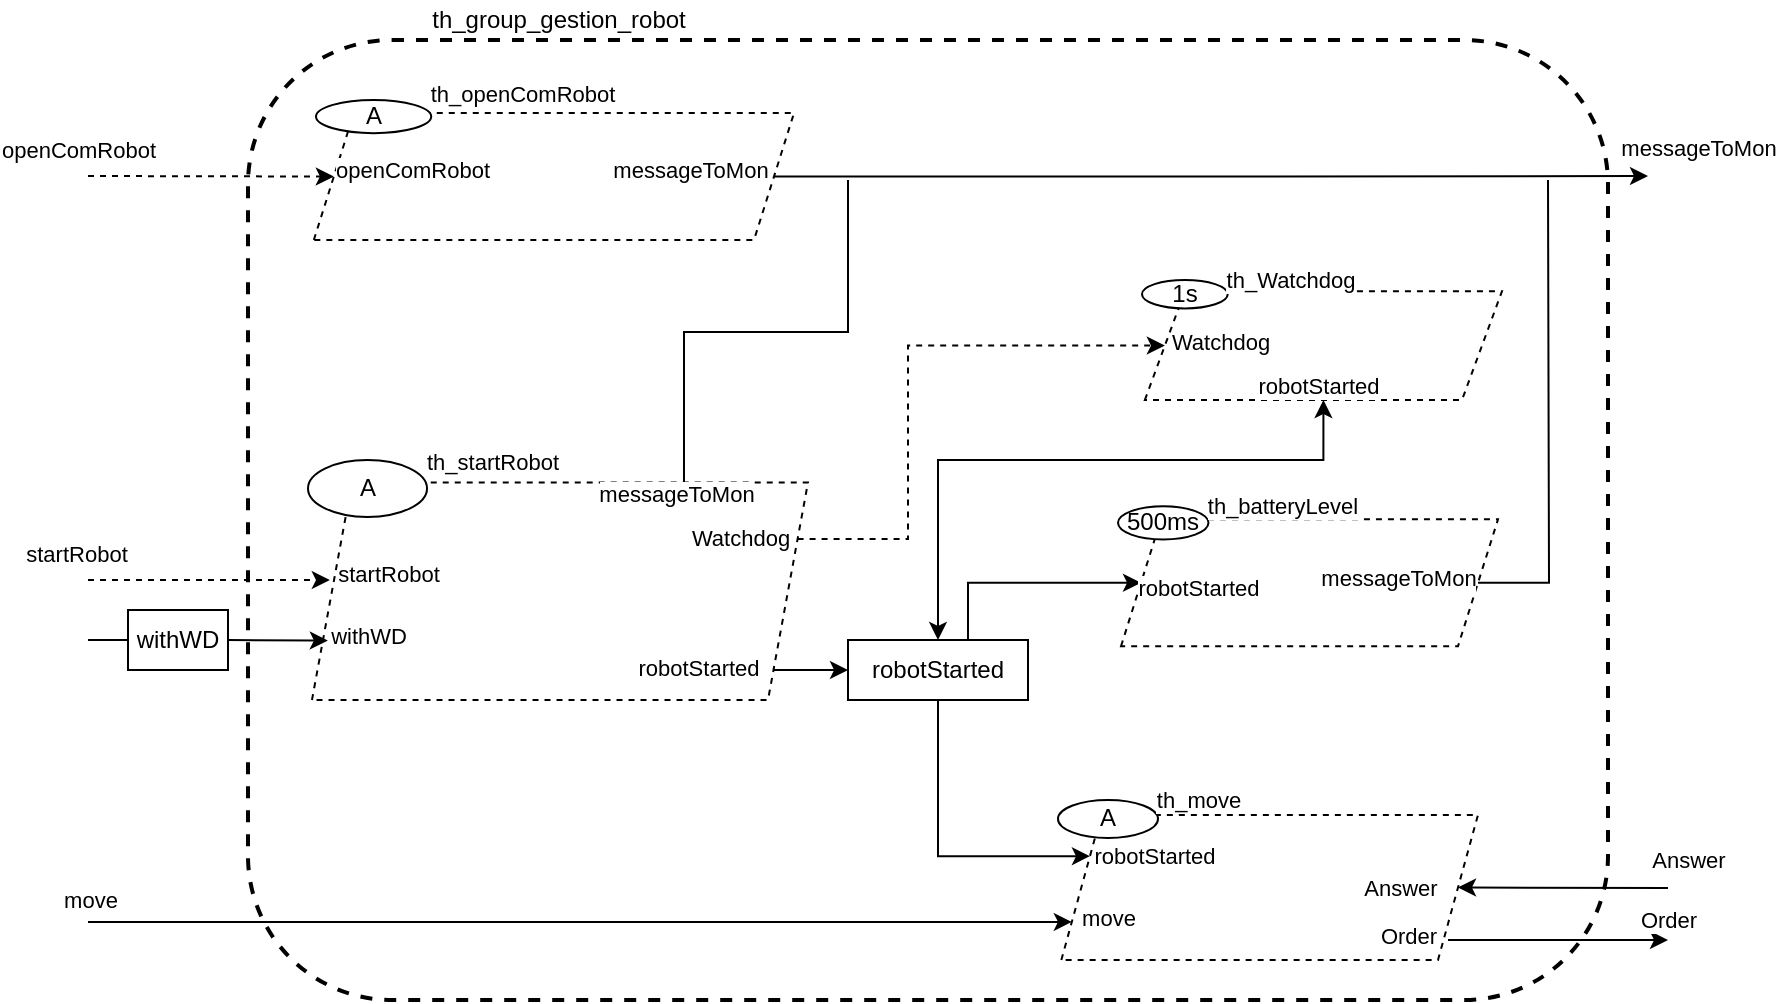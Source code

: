 <mxfile version="16.6.1" type="github">
  <diagram id="WlLERivJvHOrQGwCGo-z" name="Page-1">
    <mxGraphModel dx="1422" dy="772" grid="1" gridSize="10" guides="1" tooltips="1" connect="1" arrows="1" fold="1" page="1" pageScale="1" pageWidth="827" pageHeight="1169" math="0" shadow="0">
      <root>
        <mxCell id="0" />
        <mxCell id="1" parent="0" />
        <mxCell id="svfuUnnYPEn1SZQeDjv_-2" value="" style="group" parent="1" vertex="1" connectable="0">
          <mxGeometry x="230" y="770" width="250" height="120" as="geometry" />
        </mxCell>
        <mxCell id="-C2Bd3RJ06ezDWMRbkp3-7" value="" style="shape=parallelogram;perimeter=parallelogramPerimeter;whiteSpace=wrap;html=1;fixedSize=1;dashed=1;" parent="svfuUnnYPEn1SZQeDjv_-2" vertex="1">
          <mxGeometry x="1.984" y="11.2" width="248.016" height="108.8" as="geometry" />
        </mxCell>
        <mxCell id="-C2Bd3RJ06ezDWMRbkp3-36" value="A" style="ellipse;whiteSpace=wrap;html=1;" parent="svfuUnnYPEn1SZQeDjv_-2" vertex="1">
          <mxGeometry width="59.524" height="28.444" as="geometry" />
        </mxCell>
        <mxCell id="svfuUnnYPEn1SZQeDjv_-17" value="th_startRobot" style="edgeLabel;html=1;align=center;verticalAlign=middle;resizable=0;points=[];" parent="svfuUnnYPEn1SZQeDjv_-2" vertex="1" connectable="0">
          <mxGeometry x="83.333" y="5.111" as="geometry">
            <mxPoint x="8" y="-4" as="offset" />
          </mxGeometry>
        </mxCell>
        <mxCell id="svfuUnnYPEn1SZQeDjv_-34" value="startRobot" style="edgeLabel;html=1;align=center;verticalAlign=middle;resizable=0;points=[];" parent="svfuUnnYPEn1SZQeDjv_-2" vertex="1" connectable="0">
          <mxGeometry x="40.0" y="57.038" as="geometry" />
        </mxCell>
        <mxCell id="svfuUnnYPEn1SZQeDjv_-35" value="withWD" style="edgeLabel;html=1;align=center;verticalAlign=middle;resizable=0;points=[];" parent="svfuUnnYPEn1SZQeDjv_-2" vertex="1" connectable="0">
          <mxGeometry x="28.0" y="86.998" as="geometry">
            <mxPoint x="2" y="1" as="offset" />
          </mxGeometry>
        </mxCell>
        <mxCell id="svfuUnnYPEn1SZQeDjv_-50" value="robotStarted" style="edgeLabel;html=1;align=center;verticalAlign=middle;resizable=0;points=[];" parent="svfuUnnYPEn1SZQeDjv_-2" vertex="1" connectable="0">
          <mxGeometry x="200.0" y="109.996" as="geometry">
            <mxPoint x="-5" y="-6" as="offset" />
          </mxGeometry>
        </mxCell>
        <mxCell id="-C2Bd3RJ06ezDWMRbkp3-57" style="rounded=0;orthogonalLoop=1;jettySize=auto;html=1;dashed=1;strokeColor=default;entryX=0;entryY=0.5;entryDx=0;entryDy=0;" parent="1" target="svfuUnnYPEn1SZQeDjv_-10" edge="1">
          <mxGeometry relative="1" as="geometry">
            <mxPoint x="120" y="628" as="sourcePoint" />
            <mxPoint x="550" y="350" as="targetPoint" />
          </mxGeometry>
        </mxCell>
        <mxCell id="svfuUnnYPEn1SZQeDjv_-24" value="openComRobot" style="edgeLabel;html=1;align=center;verticalAlign=middle;resizable=0;points=[];" parent="-C2Bd3RJ06ezDWMRbkp3-57" vertex="1" connectable="0">
          <mxGeometry x="0.467" relative="1" as="geometry">
            <mxPoint x="-95" y="-13" as="offset" />
          </mxGeometry>
        </mxCell>
        <mxCell id="-C2Bd3RJ06ezDWMRbkp3-63" value="" style="rounded=1;whiteSpace=wrap;html=1;dashed=1;strokeWidth=2;fillColor=none;" parent="1" vertex="1">
          <mxGeometry x="200" y="560" width="680" height="480" as="geometry" />
        </mxCell>
        <mxCell id="svfuUnnYPEn1SZQeDjv_-43" style="edgeStyle=orthogonalEdgeStyle;rounded=0;orthogonalLoop=1;jettySize=auto;html=1;exitX=0.5;exitY=0;exitDx=0;exitDy=0;entryX=0.5;entryY=1;entryDx=0;entryDy=0;endArrow=classic;endFill=1;startArrow=classic;startFill=1;" parent="1" source="-C2Bd3RJ06ezDWMRbkp3-61" target="svfuUnnYPEn1SZQeDjv_-4" edge="1">
          <mxGeometry relative="1" as="geometry">
            <Array as="points">
              <mxPoint x="545" y="770" />
              <mxPoint x="738" y="770" />
            </Array>
          </mxGeometry>
        </mxCell>
        <mxCell id="svfuUnnYPEn1SZQeDjv_-45" style="edgeStyle=orthogonalEdgeStyle;rounded=0;orthogonalLoop=1;jettySize=auto;html=1;exitX=1;exitY=0;exitDx=0;exitDy=0;entryX=0;entryY=0.5;entryDx=0;entryDy=0;endArrow=classic;endFill=1;" parent="1" source="-C2Bd3RJ06ezDWMRbkp3-61" target="svfuUnnYPEn1SZQeDjv_-7" edge="1">
          <mxGeometry relative="1" as="geometry">
            <Array as="points">
              <mxPoint x="560" y="860" />
              <mxPoint x="560" y="831" />
            </Array>
          </mxGeometry>
        </mxCell>
        <mxCell id="svfuUnnYPEn1SZQeDjv_-46" style="edgeStyle=orthogonalEdgeStyle;rounded=0;orthogonalLoop=1;jettySize=auto;html=1;exitX=0.5;exitY=1;exitDx=0;exitDy=0;entryX=0;entryY=0.25;entryDx=0;entryDy=0;endArrow=classic;endFill=1;startArrow=none;startFill=0;" parent="1" source="-C2Bd3RJ06ezDWMRbkp3-61" target="svfuUnnYPEn1SZQeDjv_-13" edge="1">
          <mxGeometry relative="1" as="geometry">
            <Array as="points">
              <mxPoint x="545" y="968" />
            </Array>
          </mxGeometry>
        </mxCell>
        <mxCell id="-C2Bd3RJ06ezDWMRbkp3-61" value="robotStarted" style="rounded=0;whiteSpace=wrap;html=1;" parent="1" vertex="1">
          <mxGeometry x="500" y="860" width="90" height="30" as="geometry" />
        </mxCell>
        <mxCell id="svfuUnnYPEn1SZQeDjv_-3" value="" style="group" parent="1" vertex="1" connectable="0">
          <mxGeometry x="647" y="680" width="180" height="60" as="geometry" />
        </mxCell>
        <mxCell id="svfuUnnYPEn1SZQeDjv_-4" value="" style="shape=parallelogram;perimeter=parallelogramPerimeter;whiteSpace=wrap;html=1;fixedSize=1;dashed=1;" parent="svfuUnnYPEn1SZQeDjv_-3" vertex="1">
          <mxGeometry x="1.429" y="5.6" width="178.571" height="54.4" as="geometry" />
        </mxCell>
        <mxCell id="svfuUnnYPEn1SZQeDjv_-5" value="1s" style="ellipse;whiteSpace=wrap;html=1;" parent="svfuUnnYPEn1SZQeDjv_-3" vertex="1">
          <mxGeometry width="42.857" height="14.222" as="geometry" />
        </mxCell>
        <mxCell id="svfuUnnYPEn1SZQeDjv_-18" value="th_Watchdog" style="edgeLabel;html=1;align=center;verticalAlign=middle;resizable=0;points=[];" parent="svfuUnnYPEn1SZQeDjv_-3" vertex="1" connectable="0">
          <mxGeometry x="74.0" as="geometry" />
        </mxCell>
        <mxCell id="svfuUnnYPEn1SZQeDjv_-47" value="robotStarted" style="edgeLabel;html=1;align=center;verticalAlign=middle;resizable=0;points=[];" parent="svfuUnnYPEn1SZQeDjv_-3" vertex="1" connectable="0">
          <mxGeometry x="92.71" y="58.996" as="geometry">
            <mxPoint x="-5" y="-6" as="offset" />
          </mxGeometry>
        </mxCell>
        <mxCell id="svfuUnnYPEn1SZQeDjv_-64" value="Watchdog" style="edgeLabel;html=1;align=center;verticalAlign=middle;resizable=0;points=[];" parent="svfuUnnYPEn1SZQeDjv_-3" vertex="1" connectable="0">
          <mxGeometry x="38.998" y="31.005" as="geometry" />
        </mxCell>
        <mxCell id="svfuUnnYPEn1SZQeDjv_-21" value="" style="group" parent="1" vertex="1" connectable="0">
          <mxGeometry x="635" y="793.14" width="190" height="70" as="geometry" />
        </mxCell>
        <mxCell id="svfuUnnYPEn1SZQeDjv_-6" value="" style="group" parent="svfuUnnYPEn1SZQeDjv_-21" vertex="1" connectable="0">
          <mxGeometry width="190" height="70" as="geometry" />
        </mxCell>
        <mxCell id="svfuUnnYPEn1SZQeDjv_-7" value="" style="shape=parallelogram;perimeter=parallelogramPerimeter;whiteSpace=wrap;html=1;fixedSize=1;dashed=1;" parent="svfuUnnYPEn1SZQeDjv_-6" vertex="1">
          <mxGeometry x="1.508" y="6.533" width="188.492" height="63.467" as="geometry" />
        </mxCell>
        <mxCell id="svfuUnnYPEn1SZQeDjv_-8" value="500ms" style="ellipse;whiteSpace=wrap;html=1;" parent="svfuUnnYPEn1SZQeDjv_-6" vertex="1">
          <mxGeometry width="45.238" height="16.593" as="geometry" />
        </mxCell>
        <mxCell id="svfuUnnYPEn1SZQeDjv_-48" value="robotStarted" style="edgeLabel;html=1;align=center;verticalAlign=middle;resizable=0;points=[];" parent="svfuUnnYPEn1SZQeDjv_-6" vertex="1" connectable="0">
          <mxGeometry x="45.24" y="46.856" as="geometry">
            <mxPoint x="-5" y="-6" as="offset" />
          </mxGeometry>
        </mxCell>
        <mxCell id="svfuUnnYPEn1SZQeDjv_-20" value="th_batteryLevel" style="edgeLabel;html=1;align=center;verticalAlign=middle;resizable=0;points=[];" parent="svfuUnnYPEn1SZQeDjv_-21" vertex="1" connectable="0">
          <mxGeometry x="82.0" as="geometry" />
        </mxCell>
        <mxCell id="svfuUnnYPEn1SZQeDjv_-23" value="" style="group" parent="1" vertex="1" connectable="0">
          <mxGeometry x="234" y="590" width="242" height="70" as="geometry" />
        </mxCell>
        <mxCell id="svfuUnnYPEn1SZQeDjv_-9" value="" style="group" parent="svfuUnnYPEn1SZQeDjv_-23" vertex="1" connectable="0">
          <mxGeometry width="242" height="70" as="geometry" />
        </mxCell>
        <mxCell id="svfuUnnYPEn1SZQeDjv_-10" value="" style="shape=parallelogram;perimeter=parallelogramPerimeter;whiteSpace=wrap;html=1;fixedSize=1;dashed=1;" parent="svfuUnnYPEn1SZQeDjv_-9" vertex="1">
          <mxGeometry x="-1.079" y="6.533" width="240.079" height="63.467" as="geometry" />
        </mxCell>
        <mxCell id="svfuUnnYPEn1SZQeDjv_-11" value="A" style="ellipse;whiteSpace=wrap;html=1;" parent="svfuUnnYPEn1SZQeDjv_-9" vertex="1">
          <mxGeometry width="57.619" height="16.593" as="geometry" />
        </mxCell>
        <mxCell id="svfuUnnYPEn1SZQeDjv_-25" value="openComRobot" style="edgeLabel;html=1;align=center;verticalAlign=middle;resizable=0;points=[];" parent="svfuUnnYPEn1SZQeDjv_-9" vertex="1" connectable="0">
          <mxGeometry x="48.0" y="35.004" as="geometry" />
        </mxCell>
        <mxCell id="svfuUnnYPEn1SZQeDjv_-16" value="th_openComRobot" style="edgeLabel;html=1;align=center;verticalAlign=middle;resizable=0;points=[];" parent="svfuUnnYPEn1SZQeDjv_-23" vertex="1" connectable="0">
          <mxGeometry x="100.0" as="geometry">
            <mxPoint x="3" y="-3" as="offset" />
          </mxGeometry>
        </mxCell>
        <mxCell id="svfuUnnYPEn1SZQeDjv_-22" value="" style="group" parent="1" vertex="1" connectable="0">
          <mxGeometry x="605" y="940" width="210" height="80" as="geometry" />
        </mxCell>
        <mxCell id="svfuUnnYPEn1SZQeDjv_-12" value="" style="group" parent="svfuUnnYPEn1SZQeDjv_-22" vertex="1" connectable="0">
          <mxGeometry width="210" height="80" as="geometry" />
        </mxCell>
        <mxCell id="svfuUnnYPEn1SZQeDjv_-13" value="" style="shape=parallelogram;perimeter=parallelogramPerimeter;whiteSpace=wrap;html=1;fixedSize=1;dashed=1;" parent="svfuUnnYPEn1SZQeDjv_-12" vertex="1">
          <mxGeometry x="1.667" y="7.467" width="208.333" height="72.533" as="geometry" />
        </mxCell>
        <mxCell id="svfuUnnYPEn1SZQeDjv_-14" value="A" style="ellipse;whiteSpace=wrap;html=1;" parent="svfuUnnYPEn1SZQeDjv_-12" vertex="1">
          <mxGeometry width="50" height="18.963" as="geometry" />
        </mxCell>
        <mxCell id="svfuUnnYPEn1SZQeDjv_-49" value="robotStarted" style="edgeLabel;html=1;align=center;verticalAlign=middle;resizable=0;points=[];" parent="svfuUnnYPEn1SZQeDjv_-12" vertex="1" connectable="0">
          <mxGeometry x="53.0" y="33.996" as="geometry">
            <mxPoint x="-5" y="-6" as="offset" />
          </mxGeometry>
        </mxCell>
        <mxCell id="svfuUnnYPEn1SZQeDjv_-19" value="th_move" style="edgeLabel;html=1;align=center;verticalAlign=middle;resizable=0;points=[];" parent="svfuUnnYPEn1SZQeDjv_-22" vertex="1" connectable="0">
          <mxGeometry x="70.0" as="geometry" />
        </mxCell>
        <mxCell id="svfuUnnYPEn1SZQeDjv_-26" value="messageToMon" style="edgeLabel;html=1;align=center;verticalAlign=middle;resizable=0;points=[];" parent="1" vertex="1" connectable="0">
          <mxGeometry x="426.0" y="631.136" as="geometry">
            <mxPoint x="-5" y="-6" as="offset" />
          </mxGeometry>
        </mxCell>
        <mxCell id="svfuUnnYPEn1SZQeDjv_-28" style="rounded=0;orthogonalLoop=1;jettySize=auto;html=1;dashed=1;strokeColor=default;entryX=0.036;entryY=0.449;entryDx=0;entryDy=0;entryPerimeter=0;" parent="1" target="-C2Bd3RJ06ezDWMRbkp3-7" edge="1">
          <mxGeometry relative="1" as="geometry">
            <mxPoint x="120" y="830" as="sourcePoint" />
            <mxPoint x="242.921" y="829.767" as="targetPoint" />
          </mxGeometry>
        </mxCell>
        <mxCell id="svfuUnnYPEn1SZQeDjv_-29" value="startRobot" style="edgeLabel;html=1;align=center;verticalAlign=middle;resizable=0;points=[];" parent="svfuUnnYPEn1SZQeDjv_-28" vertex="1" connectable="0">
          <mxGeometry x="0.467" relative="1" as="geometry">
            <mxPoint x="-95" y="-13" as="offset" />
          </mxGeometry>
        </mxCell>
        <mxCell id="svfuUnnYPEn1SZQeDjv_-30" style="rounded=0;orthogonalLoop=1;jettySize=auto;html=1;strokeColor=default;entryX=0.032;entryY=0.727;entryDx=0;entryDy=0;entryPerimeter=0;startArrow=none;exitX=1;exitY=0.5;exitDx=0;exitDy=0;" parent="1" source="svfuUnnYPEn1SZQeDjv_-15" target="-C2Bd3RJ06ezDWMRbkp3-7" edge="1">
          <mxGeometry relative="1" as="geometry">
            <mxPoint x="120" y="860" as="sourcePoint" />
            <mxPoint x="234.001" y="860.267" as="targetPoint" />
          </mxGeometry>
        </mxCell>
        <mxCell id="svfuUnnYPEn1SZQeDjv_-15" value="withWD" style="rounded=0;whiteSpace=wrap;html=1;" parent="1" vertex="1">
          <mxGeometry x="140" y="845" width="50" height="30" as="geometry" />
        </mxCell>
        <mxCell id="svfuUnnYPEn1SZQeDjv_-33" value="" style="rounded=0;orthogonalLoop=1;jettySize=auto;html=1;strokeColor=default;entryX=0;entryY=0.5;entryDx=0;entryDy=0;endArrow=none;" parent="1" target="svfuUnnYPEn1SZQeDjv_-15" edge="1">
          <mxGeometry relative="1" as="geometry">
            <mxPoint x="120" y="860" as="sourcePoint" />
            <mxPoint x="239.921" y="860.298" as="targetPoint" />
          </mxGeometry>
        </mxCell>
        <mxCell id="svfuUnnYPEn1SZQeDjv_-37" style="edgeStyle=orthogonalEdgeStyle;rounded=0;orthogonalLoop=1;jettySize=auto;html=1;exitX=1;exitY=0.5;exitDx=0;exitDy=0;" parent="1" source="svfuUnnYPEn1SZQeDjv_-10" edge="1">
          <mxGeometry relative="1" as="geometry">
            <mxPoint x="900" y="628" as="targetPoint" />
          </mxGeometry>
        </mxCell>
        <mxCell id="svfuUnnYPEn1SZQeDjv_-40" style="edgeStyle=orthogonalEdgeStyle;rounded=0;orthogonalLoop=1;jettySize=auto;html=1;exitX=0.75;exitY=0;exitDx=0;exitDy=0;endArrow=none;endFill=0;" parent="1" source="-C2Bd3RJ06ezDWMRbkp3-7" edge="1">
          <mxGeometry relative="1" as="geometry">
            <mxPoint x="500" y="630" as="targetPoint" />
            <Array as="points">
              <mxPoint x="418" y="706" />
              <mxPoint x="500" y="706" />
              <mxPoint x="500" y="630" />
            </Array>
          </mxGeometry>
        </mxCell>
        <mxCell id="svfuUnnYPEn1SZQeDjv_-41" value="messageToMon" style="edgeLabel;html=1;align=center;verticalAlign=middle;resizable=0;points=[];" parent="1" vertex="1" connectable="0">
          <mxGeometry x="419.0" y="793.136" as="geometry">
            <mxPoint x="-5" y="-6" as="offset" />
          </mxGeometry>
        </mxCell>
        <mxCell id="svfuUnnYPEn1SZQeDjv_-42" style="edgeStyle=orthogonalEdgeStyle;rounded=0;orthogonalLoop=1;jettySize=auto;html=1;exitX=1;exitY=0.25;exitDx=0;exitDy=0;entryX=0;entryY=0.5;entryDx=0;entryDy=0;endArrow=classic;endFill=1;dashed=1;" parent="1" source="-C2Bd3RJ06ezDWMRbkp3-7" target="svfuUnnYPEn1SZQeDjv_-4" edge="1">
          <mxGeometry relative="1" as="geometry">
            <Array as="points">
              <mxPoint x="530" y="810" />
              <mxPoint x="530" y="713" />
            </Array>
          </mxGeometry>
        </mxCell>
        <mxCell id="svfuUnnYPEn1SZQeDjv_-63" value="Watchdog" style="edgeLabel;html=1;align=center;verticalAlign=middle;resizable=0;points=[];" parent="svfuUnnYPEn1SZQeDjv_-42" vertex="1" connectable="0">
          <mxGeometry x="-0.742" y="3" relative="1" as="geometry">
            <mxPoint x="-65" y="2" as="offset" />
          </mxGeometry>
        </mxCell>
        <mxCell id="svfuUnnYPEn1SZQeDjv_-44" style="edgeStyle=orthogonalEdgeStyle;rounded=0;orthogonalLoop=1;jettySize=auto;html=1;entryX=0;entryY=0.5;entryDx=0;entryDy=0;endArrow=classic;endFill=1;exitX=0.931;exitY=0.862;exitDx=0;exitDy=0;exitPerimeter=0;" parent="1" source="-C2Bd3RJ06ezDWMRbkp3-7" target="-C2Bd3RJ06ezDWMRbkp3-61" edge="1">
          <mxGeometry relative="1" as="geometry">
            <mxPoint x="466" y="875" as="sourcePoint" />
            <Array as="points" />
          </mxGeometry>
        </mxCell>
        <mxCell id="svfuUnnYPEn1SZQeDjv_-51" style="edgeStyle=orthogonalEdgeStyle;rounded=0;orthogonalLoop=1;jettySize=auto;html=1;exitX=1;exitY=0.5;exitDx=0;exitDy=0;startArrow=none;startFill=0;endArrow=none;endFill=0;" parent="1" source="svfuUnnYPEn1SZQeDjv_-7" edge="1">
          <mxGeometry relative="1" as="geometry">
            <mxPoint x="850" y="630" as="targetPoint" />
          </mxGeometry>
        </mxCell>
        <mxCell id="svfuUnnYPEn1SZQeDjv_-52" style="rounded=0;orthogonalLoop=1;jettySize=auto;html=1;strokeColor=default;strokeWidth=1;startArrow=classic;startFill=1;endArrow=none;endFill=0;exitX=1;exitY=0.5;exitDx=0;exitDy=0;" parent="1" source="svfuUnnYPEn1SZQeDjv_-13" edge="1">
          <mxGeometry relative="1" as="geometry">
            <mxPoint x="910" y="984" as="targetPoint" />
            <mxPoint x="810" y="970" as="sourcePoint" />
          </mxGeometry>
        </mxCell>
        <mxCell id="svfuUnnYPEn1SZQeDjv_-53" value="Answer" style="edgeLabel;html=1;align=center;verticalAlign=middle;resizable=0;points=[];" parent="svfuUnnYPEn1SZQeDjv_-52" vertex="1" connectable="0">
          <mxGeometry x="-0.33" y="-1" relative="1" as="geometry">
            <mxPoint x="80" y="-15" as="offset" />
          </mxGeometry>
        </mxCell>
        <mxCell id="svfuUnnYPEn1SZQeDjv_-54" value="Answer" style="edgeLabel;html=1;align=center;verticalAlign=middle;resizable=0;points=[];" parent="svfuUnnYPEn1SZQeDjv_-52" vertex="1" connectable="0">
          <mxGeometry x="-0.673" y="-2" relative="1" as="geometry">
            <mxPoint x="-46" y="-2" as="offset" />
          </mxGeometry>
        </mxCell>
        <mxCell id="svfuUnnYPEn1SZQeDjv_-55" style="rounded=0;orthogonalLoop=1;jettySize=auto;html=1;strokeColor=default;strokeWidth=1;startArrow=none;startFill=0;endArrow=classic;endFill=1;exitX=1;exitY=0.5;exitDx=0;exitDy=0;" parent="1" edge="1">
          <mxGeometry relative="1" as="geometry">
            <mxPoint x="910" y="1010" as="targetPoint" />
            <mxPoint x="800" y="1010.003" as="sourcePoint" />
          </mxGeometry>
        </mxCell>
        <mxCell id="svfuUnnYPEn1SZQeDjv_-56" value="Order" style="edgeLabel;html=1;align=center;verticalAlign=middle;resizable=0;points=[];" parent="svfuUnnYPEn1SZQeDjv_-55" vertex="1" connectable="0">
          <mxGeometry x="-0.33" y="-1" relative="1" as="geometry">
            <mxPoint x="73" y="-11" as="offset" />
          </mxGeometry>
        </mxCell>
        <mxCell id="svfuUnnYPEn1SZQeDjv_-57" value="Order" style="edgeLabel;html=1;align=center;verticalAlign=middle;resizable=0;points=[];" parent="svfuUnnYPEn1SZQeDjv_-55" vertex="1" connectable="0">
          <mxGeometry x="-0.673" y="-2" relative="1" as="geometry">
            <mxPoint x="-38" y="-4" as="offset" />
          </mxGeometry>
        </mxCell>
        <mxCell id="svfuUnnYPEn1SZQeDjv_-58" style="rounded=0;orthogonalLoop=1;jettySize=auto;html=1;strokeColor=default;strokeWidth=1;startArrow=none;startFill=0;endArrow=classic;endFill=1;entryX=0;entryY=0.75;entryDx=0;entryDy=0;" parent="1" target="svfuUnnYPEn1SZQeDjv_-13" edge="1">
          <mxGeometry relative="1" as="geometry">
            <mxPoint x="230" y="990" as="targetPoint" />
            <mxPoint x="120" y="1001" as="sourcePoint" />
          </mxGeometry>
        </mxCell>
        <mxCell id="svfuUnnYPEn1SZQeDjv_-59" value="move" style="edgeLabel;html=1;align=center;verticalAlign=middle;resizable=0;points=[];" parent="svfuUnnYPEn1SZQeDjv_-58" vertex="1" connectable="0">
          <mxGeometry x="-0.33" y="-1" relative="1" as="geometry">
            <mxPoint x="345" y="-3" as="offset" />
          </mxGeometry>
        </mxCell>
        <mxCell id="svfuUnnYPEn1SZQeDjv_-60" value="move" style="edgeLabel;html=1;align=center;verticalAlign=middle;resizable=0;points=[];" parent="svfuUnnYPEn1SZQeDjv_-58" vertex="1" connectable="0">
          <mxGeometry x="-0.673" y="-2" relative="1" as="geometry">
            <mxPoint x="-80" y="-13" as="offset" />
          </mxGeometry>
        </mxCell>
        <mxCell id="svfuUnnYPEn1SZQeDjv_-61" value="messageToMon" style="edgeLabel;html=1;align=center;verticalAlign=middle;resizable=0;points=[];" parent="1" vertex="1" connectable="0">
          <mxGeometry x="780.0" y="834.406" as="geometry">
            <mxPoint x="-5" y="-6" as="offset" />
          </mxGeometry>
        </mxCell>
        <mxCell id="svfuUnnYPEn1SZQeDjv_-65" value="messageToMon" style="edgeLabel;html=1;align=center;verticalAlign=middle;resizable=0;points=[];" parent="1" vertex="1" connectable="0">
          <mxGeometry x="930.0" y="619.996" as="geometry">
            <mxPoint x="-5" y="-6" as="offset" />
          </mxGeometry>
        </mxCell>
        <mxCell id="svfuUnnYPEn1SZQeDjv_-66" value="th_group_gestion_robot" style="text;html=1;align=center;verticalAlign=middle;resizable=0;points=[];autosize=1;strokeColor=none;fillColor=none;" parent="1" vertex="1">
          <mxGeometry x="280" y="540" width="150" height="20" as="geometry" />
        </mxCell>
      </root>
    </mxGraphModel>
  </diagram>
</mxfile>
